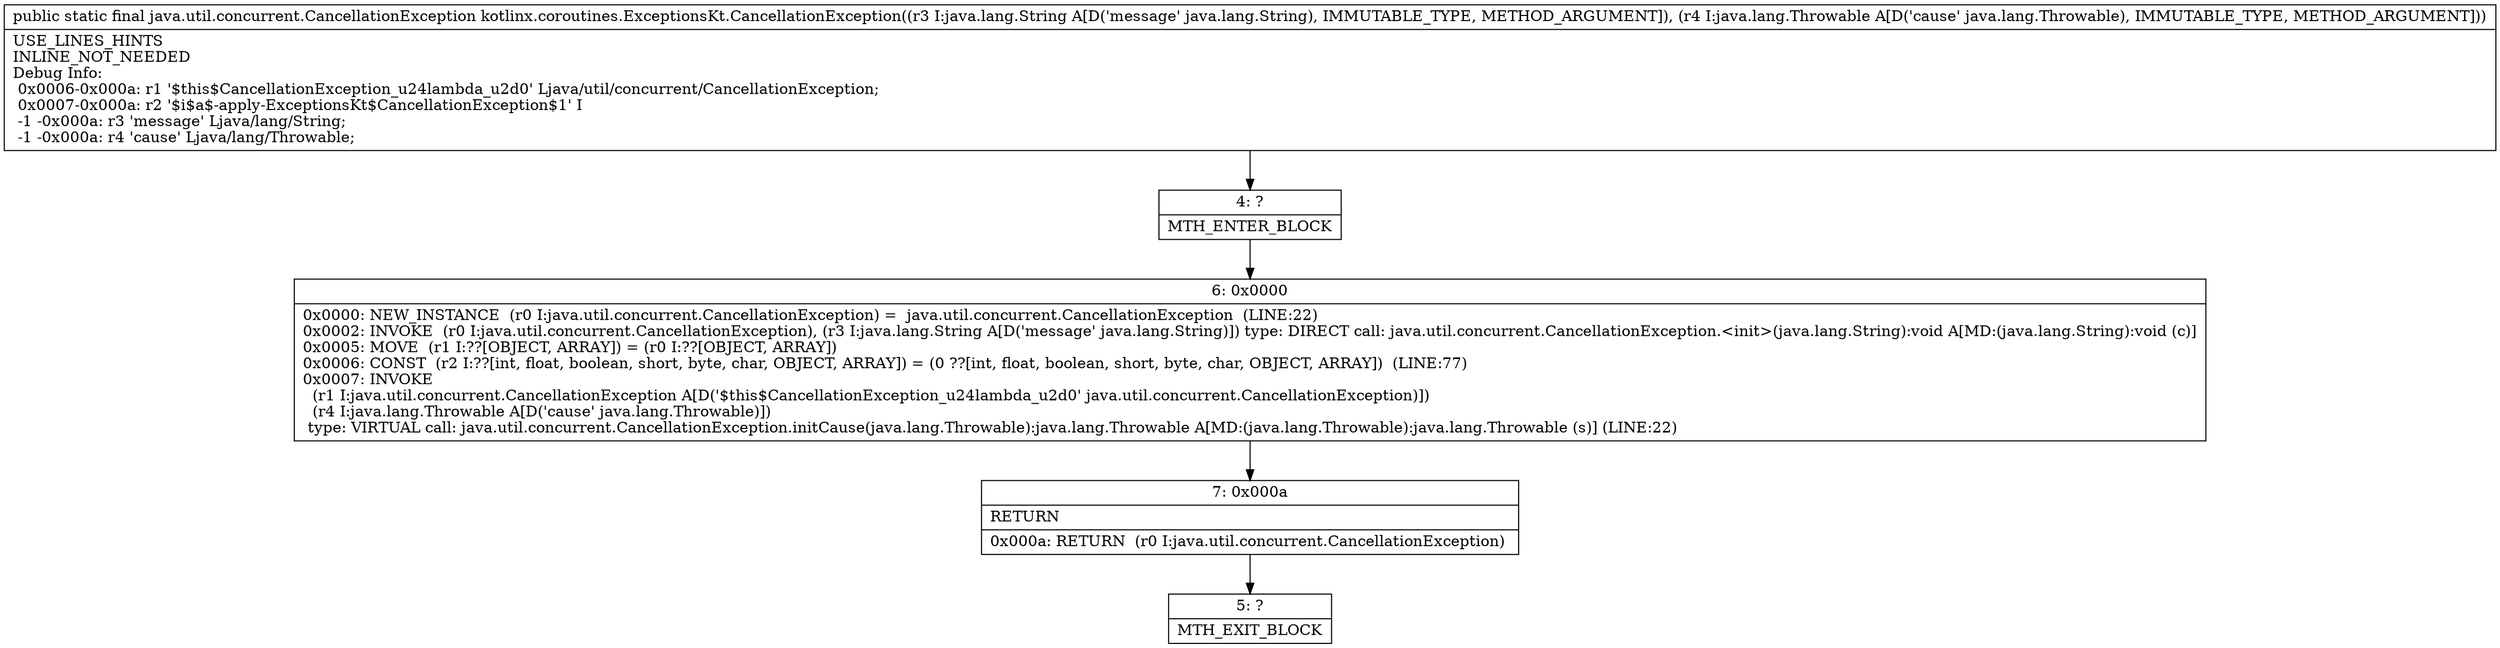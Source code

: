 digraph "CFG forkotlinx.coroutines.ExceptionsKt.CancellationException(Ljava\/lang\/String;Ljava\/lang\/Throwable;)Ljava\/util\/concurrent\/CancellationException;" {
Node_4 [shape=record,label="{4\:\ ?|MTH_ENTER_BLOCK\l}"];
Node_6 [shape=record,label="{6\:\ 0x0000|0x0000: NEW_INSTANCE  (r0 I:java.util.concurrent.CancellationException) =  java.util.concurrent.CancellationException  (LINE:22)\l0x0002: INVOKE  (r0 I:java.util.concurrent.CancellationException), (r3 I:java.lang.String A[D('message' java.lang.String)]) type: DIRECT call: java.util.concurrent.CancellationException.\<init\>(java.lang.String):void A[MD:(java.lang.String):void (c)]\l0x0005: MOVE  (r1 I:??[OBJECT, ARRAY]) = (r0 I:??[OBJECT, ARRAY]) \l0x0006: CONST  (r2 I:??[int, float, boolean, short, byte, char, OBJECT, ARRAY]) = (0 ??[int, float, boolean, short, byte, char, OBJECT, ARRAY])  (LINE:77)\l0x0007: INVOKE  \l  (r1 I:java.util.concurrent.CancellationException A[D('$this$CancellationException_u24lambda_u2d0' java.util.concurrent.CancellationException)])\l  (r4 I:java.lang.Throwable A[D('cause' java.lang.Throwable)])\l type: VIRTUAL call: java.util.concurrent.CancellationException.initCause(java.lang.Throwable):java.lang.Throwable A[MD:(java.lang.Throwable):java.lang.Throwable (s)] (LINE:22)\l}"];
Node_7 [shape=record,label="{7\:\ 0x000a|RETURN\l|0x000a: RETURN  (r0 I:java.util.concurrent.CancellationException) \l}"];
Node_5 [shape=record,label="{5\:\ ?|MTH_EXIT_BLOCK\l}"];
MethodNode[shape=record,label="{public static final java.util.concurrent.CancellationException kotlinx.coroutines.ExceptionsKt.CancellationException((r3 I:java.lang.String A[D('message' java.lang.String), IMMUTABLE_TYPE, METHOD_ARGUMENT]), (r4 I:java.lang.Throwable A[D('cause' java.lang.Throwable), IMMUTABLE_TYPE, METHOD_ARGUMENT]))  | USE_LINES_HINTS\lINLINE_NOT_NEEDED\lDebug Info:\l  0x0006\-0x000a: r1 '$this$CancellationException_u24lambda_u2d0' Ljava\/util\/concurrent\/CancellationException;\l  0x0007\-0x000a: r2 '$i$a$\-apply\-ExceptionsKt$CancellationException$1' I\l  \-1 \-0x000a: r3 'message' Ljava\/lang\/String;\l  \-1 \-0x000a: r4 'cause' Ljava\/lang\/Throwable;\l}"];
MethodNode -> Node_4;Node_4 -> Node_6;
Node_6 -> Node_7;
Node_7 -> Node_5;
}

